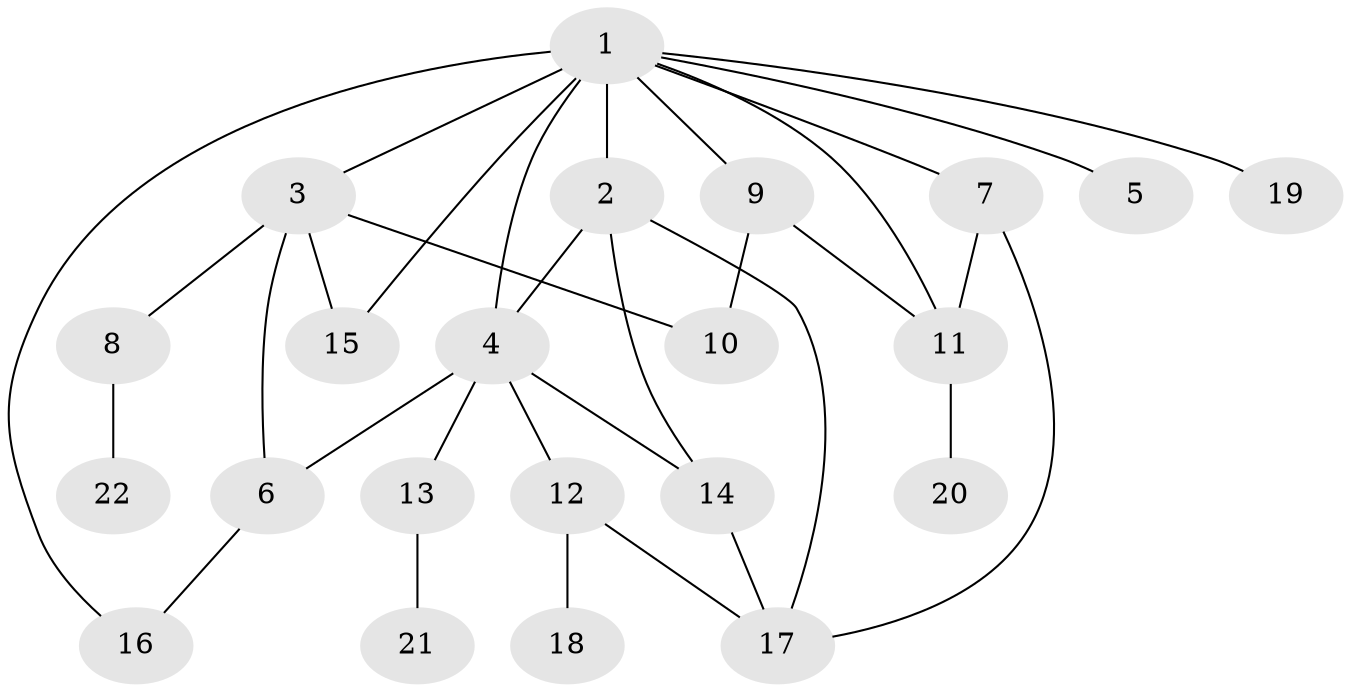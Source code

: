 // original degree distribution, {10: 0.038461538461538464, 17: 0.019230769230769232, 1: 0.4230769230769231, 8: 0.019230769230769232, 5: 0.07692307692307693, 6: 0.019230769230769232, 3: 0.11538461538461539, 2: 0.25, 7: 0.019230769230769232, 4: 0.019230769230769232}
// Generated by graph-tools (version 1.1) at 2025/50/03/04/25 22:50:05]
// undirected, 22 vertices, 32 edges
graph export_dot {
  node [color=gray90,style=filled];
  1;
  2;
  3;
  4;
  5;
  6;
  7;
  8;
  9;
  10;
  11;
  12;
  13;
  14;
  15;
  16;
  17;
  18;
  19;
  20;
  21;
  22;
  1 -- 2 [weight=9.0];
  1 -- 3 [weight=3.0];
  1 -- 4 [weight=2.0];
  1 -- 5 [weight=4.0];
  1 -- 7 [weight=2.0];
  1 -- 9 [weight=1.0];
  1 -- 11 [weight=2.0];
  1 -- 15 [weight=1.0];
  1 -- 16 [weight=1.0];
  1 -- 19 [weight=1.0];
  2 -- 4 [weight=1.0];
  2 -- 14 [weight=2.0];
  2 -- 17 [weight=1.0];
  3 -- 6 [weight=1.0];
  3 -- 8 [weight=1.0];
  3 -- 10 [weight=1.0];
  3 -- 15 [weight=1.0];
  4 -- 6 [weight=3.0];
  4 -- 12 [weight=1.0];
  4 -- 13 [weight=1.0];
  4 -- 14 [weight=1.0];
  6 -- 16 [weight=1.0];
  7 -- 11 [weight=1.0];
  7 -- 17 [weight=1.0];
  8 -- 22 [weight=1.0];
  9 -- 10 [weight=2.0];
  9 -- 11 [weight=1.0];
  11 -- 20 [weight=2.0];
  12 -- 17 [weight=1.0];
  12 -- 18 [weight=1.0];
  13 -- 21 [weight=1.0];
  14 -- 17 [weight=1.0];
}
